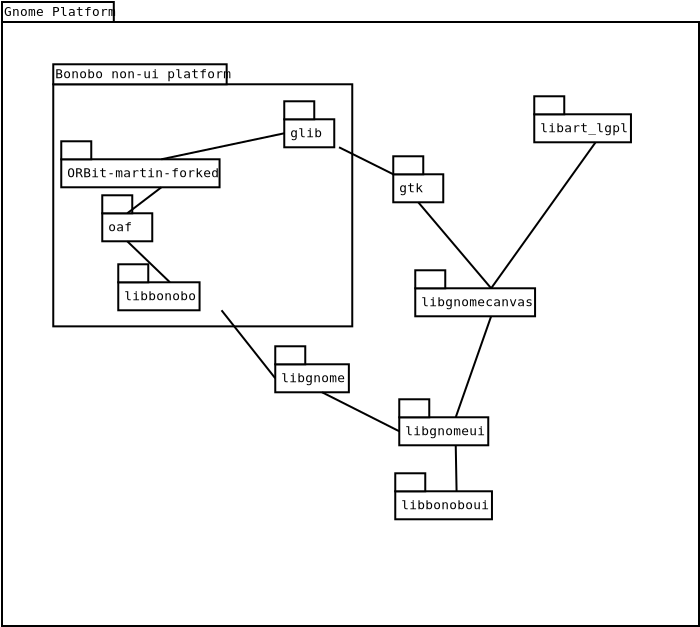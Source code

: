 <?xml version="1.0"?>
<diagram xmlns:dia="http://www.lysator.liu.se/~alla/dia/">
  <diagramdata>
    <attribute name="background">
      <color val="#ffffff"/>
    </attribute>
    <attribute name="paper">
      <composite type="paper">
        <attribute name="name">
          <string>#A4#</string>
        </attribute>
        <attribute name="tmargin">
          <real val="2.82"/>
        </attribute>
        <attribute name="bmargin">
          <real val="2.82"/>
        </attribute>
        <attribute name="lmargin">
          <real val="2.82"/>
        </attribute>
        <attribute name="rmargin">
          <real val="2.82"/>
        </attribute>
        <attribute name="is_portrait">
          <boolean val="true"/>
        </attribute>
        <attribute name="scaling">
          <real val="1"/>
        </attribute>
        <attribute name="fitto">
          <boolean val="false"/>
        </attribute>
      </composite>
    </attribute>
    <attribute name="grid">
      <composite type="grid">
        <attribute name="width_x">
          <real val="1"/>
        </attribute>
        <attribute name="width_y">
          <real val="1"/>
        </attribute>
        <attribute name="visible_x">
          <int val="1"/>
        </attribute>
        <attribute name="visible_y">
          <int val="1"/>
        </attribute>
      </composite>
    </attribute>
    <attribute name="guides">
      <composite type="guides">
        <attribute name="hguides"/>
        <attribute name="vguides"/>
      </composite>
    </attribute>
  </diagramdata>
  <layer name="Background" visible="true">
    <object type="UML - LargePackage" version="0" id="O0">
      <attribute name="obj_pos">
        <point val="-2.313,-1.264"/>
      </attribute>
      <attribute name="obj_bb">
        <rectangle val="-2.363,-3.114;32.587,28.986"/>
      </attribute>
      <attribute name="elem_corner">
        <point val="-2.313,-1.264"/>
      </attribute>
      <attribute name="elem_width">
        <real val="34.85"/>
      </attribute>
      <attribute name="elem_height">
        <real val="30.2"/>
      </attribute>
      <attribute name="name">
        <string>#Gnome Platform#</string>
      </attribute>
      <attribute name="stereotype">
        <string/>
      </attribute>
    </object>
    <object type="UML - LargePackage" version="0" id="O1">
      <attribute name="obj_pos">
        <point val="0.25,1.85"/>
      </attribute>
      <attribute name="obj_bb">
        <rectangle val="0.2,4.163e-17;15.25,14.004"/>
      </attribute>
      <attribute name="elem_corner">
        <point val="0.25,1.85"/>
      </attribute>
      <attribute name="elem_width">
        <real val="14.95"/>
      </attribute>
      <attribute name="elem_height">
        <real val="12.104"/>
      </attribute>
      <attribute name="name">
        <string>#Bonobo non-ui platform#</string>
      </attribute>
      <attribute name="stereotype">
        <string/>
      </attribute>
    </object>
    <object type="UML - SmallPackage" version="0" id="O2">
      <attribute name="obj_pos">
        <point val="11.8,3.6"/>
      </attribute>
      <attribute name="obj_bb">
        <rectangle val="11.75,2.65;14.589,5.05"/>
      </attribute>
      <attribute name="elem_corner">
        <point val="11.8,3.6"/>
      </attribute>
      <attribute name="elem_width">
        <real val="2.739"/>
      </attribute>
      <attribute name="elem_height">
        <real val="1.4"/>
      </attribute>
      <attribute name="text">
        <composite type="text">
          <attribute name="string">
            <string>#glib#</string>
          </attribute>
          <attribute name="font">
            <font name="Courier"/>
          </attribute>
          <attribute name="height">
            <real val="0.8"/>
          </attribute>
          <attribute name="pos">
            <point val="12.1,4.495"/>
          </attribute>
          <attribute name="color">
            <color val="#000000"/>
          </attribute>
          <attribute name="alignment">
            <enum val="0"/>
          </attribute>
        </composite>
      </attribute>
    </object>
    <object type="UML - SmallPackage" version="0" id="O3">
      <attribute name="obj_pos">
        <point val="17.25,6.35"/>
      </attribute>
      <attribute name="obj_bb">
        <rectangle val="17.2,5.4;19.8,7.8"/>
      </attribute>
      <attribute name="elem_corner">
        <point val="17.25,6.35"/>
      </attribute>
      <attribute name="elem_width">
        <real val="2.5"/>
      </attribute>
      <attribute name="elem_height">
        <real val="1.4"/>
      </attribute>
      <attribute name="text">
        <composite type="text">
          <attribute name="string">
            <string>#gtk#</string>
          </attribute>
          <attribute name="font">
            <font name="Courier"/>
          </attribute>
          <attribute name="height">
            <real val="0.8"/>
          </attribute>
          <attribute name="pos">
            <point val="17.55,7.245"/>
          </attribute>
          <attribute name="color">
            <color val="#000000"/>
          </attribute>
          <attribute name="alignment">
            <enum val="0"/>
          </attribute>
        </composite>
      </attribute>
    </object>
    <object type="UML - SmallPackage" version="0" id="O4">
      <attribute name="obj_pos">
        <point val="3.5,11.75"/>
      </attribute>
      <attribute name="obj_bb">
        <rectangle val="3.45,10.8;8.713,13.2"/>
      </attribute>
      <attribute name="elem_corner">
        <point val="3.5,11.75"/>
      </attribute>
      <attribute name="elem_width">
        <real val="5.163"/>
      </attribute>
      <attribute name="elem_height">
        <real val="1.4"/>
      </attribute>
      <attribute name="text">
        <composite type="text">
          <attribute name="string">
            <string>#libbonobo#</string>
          </attribute>
          <attribute name="font">
            <font name="Courier"/>
          </attribute>
          <attribute name="height">
            <real val="0.8"/>
          </attribute>
          <attribute name="pos">
            <point val="3.8,12.645"/>
          </attribute>
          <attribute name="color">
            <color val="#000000"/>
          </attribute>
          <attribute name="alignment">
            <enum val="0"/>
          </attribute>
        </composite>
      </attribute>
    </object>
    <object type="UML - SmallPackage" version="0" id="O5">
      <attribute name="obj_pos">
        <point val="24.3,3.35"/>
      </attribute>
      <attribute name="obj_bb">
        <rectangle val="24.25,2.4;30.483,4.8"/>
      </attribute>
      <attribute name="elem_corner">
        <point val="24.3,3.35"/>
      </attribute>
      <attribute name="elem_width">
        <real val="6.133"/>
      </attribute>
      <attribute name="elem_height">
        <real val="1.4"/>
      </attribute>
      <attribute name="text">
        <composite type="text">
          <attribute name="string">
            <string>#libart_lgpl#</string>
          </attribute>
          <attribute name="font">
            <font name="Courier"/>
          </attribute>
          <attribute name="height">
            <real val="0.8"/>
          </attribute>
          <attribute name="pos">
            <point val="24.6,4.245"/>
          </attribute>
          <attribute name="color">
            <color val="#000000"/>
          </attribute>
          <attribute name="alignment">
            <enum val="0"/>
          </attribute>
        </composite>
      </attribute>
    </object>
    <object type="UML - SmallPackage" version="0" id="O6">
      <attribute name="obj_pos">
        <point val="17.35,22.2"/>
      </attribute>
      <attribute name="obj_bb">
        <rectangle val="17.3,21.25;23.533,23.65"/>
      </attribute>
      <attribute name="elem_corner">
        <point val="17.35,22.2"/>
      </attribute>
      <attribute name="elem_width">
        <real val="6.133"/>
      </attribute>
      <attribute name="elem_height">
        <real val="1.4"/>
      </attribute>
      <attribute name="text">
        <composite type="text">
          <attribute name="string">
            <string>#libbonoboui#</string>
          </attribute>
          <attribute name="font">
            <font name="Courier"/>
          </attribute>
          <attribute name="height">
            <real val="0.8"/>
          </attribute>
          <attribute name="pos">
            <point val="17.65,23.095"/>
          </attribute>
          <attribute name="color">
            <color val="#000000"/>
          </attribute>
          <attribute name="alignment">
            <enum val="0"/>
          </attribute>
        </composite>
      </attribute>
    </object>
    <object type="UML - SmallPackage" version="0" id="O7">
      <attribute name="obj_pos">
        <point val="0.65,5.6"/>
      </attribute>
      <attribute name="obj_bb">
        <rectangle val="0.6,4.65;10.711,7.05"/>
      </attribute>
      <attribute name="elem_corner">
        <point val="0.65,5.6"/>
      </attribute>
      <attribute name="elem_width">
        <real val="10.011"/>
      </attribute>
      <attribute name="elem_height">
        <real val="1.4"/>
      </attribute>
      <attribute name="text">
        <composite type="text">
          <attribute name="string">
            <string>#ORBit-martin-forked#</string>
          </attribute>
          <attribute name="font">
            <font name="Courier"/>
          </attribute>
          <attribute name="height">
            <real val="0.8"/>
          </attribute>
          <attribute name="pos">
            <point val="0.95,6.495"/>
          </attribute>
          <attribute name="color">
            <color val="#000000"/>
          </attribute>
          <attribute name="alignment">
            <enum val="0"/>
          </attribute>
        </composite>
      </attribute>
    </object>
    <object type="UML - SmallPackage" version="0" id="O8">
      <attribute name="obj_pos">
        <point val="2.7,8.3"/>
      </attribute>
      <attribute name="obj_bb">
        <rectangle val="2.65,7.35;5.25,9.75"/>
      </attribute>
      <attribute name="elem_corner">
        <point val="2.7,8.3"/>
      </attribute>
      <attribute name="elem_width">
        <real val="2.5"/>
      </attribute>
      <attribute name="elem_height">
        <real val="1.4"/>
      </attribute>
      <attribute name="text">
        <composite type="text">
          <attribute name="string">
            <string>#oaf#</string>
          </attribute>
          <attribute name="font">
            <font name="Courier"/>
          </attribute>
          <attribute name="height">
            <real val="0.8"/>
          </attribute>
          <attribute name="pos">
            <point val="3,9.195"/>
          </attribute>
          <attribute name="color">
            <color val="#000000"/>
          </attribute>
          <attribute name="alignment">
            <enum val="0"/>
          </attribute>
        </composite>
      </attribute>
    </object>
    <object type="UML - SmallPackage" version="0" id="O9">
      <attribute name="obj_pos">
        <point val="11.35,15.85"/>
      </attribute>
      <attribute name="obj_bb">
        <rectangle val="11.3,14.9;16.078,17.3"/>
      </attribute>
      <attribute name="elem_corner">
        <point val="11.35,15.85"/>
      </attribute>
      <attribute name="elem_width">
        <real val="4.678"/>
      </attribute>
      <attribute name="elem_height">
        <real val="1.4"/>
      </attribute>
      <attribute name="text">
        <composite type="text">
          <attribute name="string">
            <string>#libgnome#</string>
          </attribute>
          <attribute name="font">
            <font name="Courier"/>
          </attribute>
          <attribute name="height">
            <real val="0.8"/>
          </attribute>
          <attribute name="pos">
            <point val="11.65,16.745"/>
          </attribute>
          <attribute name="color">
            <color val="#000000"/>
          </attribute>
          <attribute name="alignment">
            <enum val="0"/>
          </attribute>
        </composite>
      </attribute>
    </object>
    <object type="UML - SmallPackage" version="0" id="O10">
      <attribute name="obj_pos">
        <point val="17.55,18.5"/>
      </attribute>
      <attribute name="obj_bb">
        <rectangle val="17.5,17.55;23.248,19.95"/>
      </attribute>
      <attribute name="elem_corner">
        <point val="17.55,18.5"/>
      </attribute>
      <attribute name="elem_width">
        <real val="5.648"/>
      </attribute>
      <attribute name="elem_height">
        <real val="1.4"/>
      </attribute>
      <attribute name="text">
        <composite type="text">
          <attribute name="string">
            <string>#libgnomeui#</string>
          </attribute>
          <attribute name="font">
            <font name="Courier"/>
          </attribute>
          <attribute name="height">
            <real val="0.8"/>
          </attribute>
          <attribute name="pos">
            <point val="17.85,19.395"/>
          </attribute>
          <attribute name="color">
            <color val="#000000"/>
          </attribute>
          <attribute name="alignment">
            <enum val="0"/>
          </attribute>
        </composite>
      </attribute>
    </object>
    <object type="UML - SmallPackage" version="0" id="O11">
      <attribute name="obj_pos">
        <point val="18.35,12.05"/>
      </attribute>
      <attribute name="obj_bb">
        <rectangle val="18.3,11.1;25.987,13.5"/>
      </attribute>
      <attribute name="elem_corner">
        <point val="18.35,12.05"/>
      </attribute>
      <attribute name="elem_width">
        <real val="7.587"/>
      </attribute>
      <attribute name="elem_height">
        <real val="1.4"/>
      </attribute>
      <attribute name="text">
        <composite type="text">
          <attribute name="string">
            <string>#libgnomecanvas#</string>
          </attribute>
          <attribute name="font">
            <font name="Courier"/>
          </attribute>
          <attribute name="height">
            <real val="0.8"/>
          </attribute>
          <attribute name="pos">
            <point val="18.65,12.945"/>
          </attribute>
          <attribute name="color">
            <color val="#000000"/>
          </attribute>
          <attribute name="alignment">
            <enum val="0"/>
          </attribute>
        </composite>
      </attribute>
    </object>
    <object type="Standard - Line" version="0" id="O12">
      <attribute name="obj_pos">
        <point val="11.8,4.3"/>
      </attribute>
      <attribute name="obj_bb">
        <rectangle val="5.606,4.25;11.85,5.65"/>
      </attribute>
      <attribute name="conn_endpoints">
        <point val="11.8,4.3"/>
        <point val="5.656,5.6"/>
      </attribute>
      <attribute name="numcp">
        <int val="1"/>
      </attribute>
      <connections>
        <connection handle="0" to="O2" connection="3"/>
        <connection handle="1" to="O7" connection="1"/>
      </connections>
    </object>
    <object type="Standard - Line" version="0" id="O13">
      <attribute name="obj_pos">
        <point val="14.539,5"/>
      </attribute>
      <attribute name="obj_bb">
        <rectangle val="14.489,4.95;17.3,6.4"/>
      </attribute>
      <attribute name="conn_endpoints">
        <point val="14.539,5"/>
        <point val="17.25,6.35"/>
      </attribute>
      <attribute name="numcp">
        <int val="1"/>
      </attribute>
      <connections>
        <connection handle="0" to="O2" connection="7"/>
        <connection handle="1" to="O3" connection="0"/>
      </connections>
    </object>
    <object type="Standard - Line" version="0" id="O14">
      <attribute name="obj_pos">
        <point val="5.656,7"/>
      </attribute>
      <attribute name="obj_bb">
        <rectangle val="3.9,6.95;5.706,8.35"/>
      </attribute>
      <attribute name="conn_endpoints">
        <point val="5.656,7"/>
        <point val="3.95,8.3"/>
      </attribute>
      <attribute name="numcp">
        <int val="1"/>
      </attribute>
      <connections>
        <connection handle="0" to="O7" connection="6"/>
        <connection handle="1" to="O8" connection="1"/>
      </connections>
    </object>
    <object type="Standard - Line" version="0" id="O15">
      <attribute name="obj_pos">
        <point val="3.95,9.7"/>
      </attribute>
      <attribute name="obj_bb">
        <rectangle val="3.9,9.65;6.132,11.8"/>
      </attribute>
      <attribute name="conn_endpoints">
        <point val="3.95,9.7"/>
        <point val="6.082,11.75"/>
      </attribute>
      <attribute name="numcp">
        <int val="1"/>
      </attribute>
      <connections>
        <connection handle="0" to="O8" connection="6"/>
        <connection handle="1" to="O4" connection="1"/>
      </connections>
    </object>
    <object type="Standard - Line" version="0" id="O16">
      <attribute name="obj_pos">
        <point val="8.663,13.15"/>
      </attribute>
      <attribute name="obj_bb">
        <rectangle val="8.613,13.1;11.4,16.6"/>
      </attribute>
      <attribute name="conn_endpoints">
        <point val="8.663,13.15"/>
        <point val="11.35,16.55"/>
      </attribute>
      <attribute name="numcp">
        <int val="1"/>
      </attribute>
      <connections>
        <connection handle="0" to="O4" connection="7"/>
        <connection handle="1" to="O9" connection="3"/>
      </connections>
    </object>
    <object type="Standard - Line" version="0" id="O17">
      <attribute name="obj_pos">
        <point val="27.366,4.75"/>
      </attribute>
      <attribute name="obj_bb">
        <rectangle val="22.094,4.7;27.416,12.1"/>
      </attribute>
      <attribute name="conn_endpoints">
        <point val="27.366,4.75"/>
        <point val="22.144,12.05"/>
      </attribute>
      <attribute name="numcp">
        <int val="1"/>
      </attribute>
      <connections>
        <connection handle="0" to="O5" connection="6"/>
        <connection handle="1" to="O11" connection="1"/>
      </connections>
    </object>
    <object type="Standard - Line" version="0" id="O18">
      <attribute name="obj_pos">
        <point val="13.689,17.25"/>
      </attribute>
      <attribute name="obj_bb">
        <rectangle val="13.639,17.2;17.6,19.25"/>
      </attribute>
      <attribute name="conn_endpoints">
        <point val="13.689,17.25"/>
        <point val="17.55,19.2"/>
      </attribute>
      <attribute name="numcp">
        <int val="1"/>
      </attribute>
      <connections>
        <connection handle="0" to="O9" connection="6"/>
        <connection handle="1" to="O10" connection="3"/>
      </connections>
    </object>
    <object type="Standard - Line" version="0" id="O19">
      <attribute name="obj_pos">
        <point val="22.144,13.45"/>
      </attribute>
      <attribute name="obj_bb">
        <rectangle val="20.324,13.4;22.194,18.55"/>
      </attribute>
      <attribute name="conn_endpoints">
        <point val="22.144,13.45"/>
        <point val="20.374,18.5"/>
      </attribute>
      <attribute name="numcp">
        <int val="1"/>
      </attribute>
      <connections>
        <connection handle="0" to="O11" connection="6"/>
        <connection handle="1" to="O10" connection="1"/>
      </connections>
    </object>
    <object type="Standard - Line" version="0" id="O20">
      <attribute name="obj_pos">
        <point val="20.374,19.9"/>
      </attribute>
      <attribute name="obj_bb">
        <rectangle val="20.324,19.85;20.466,22.25"/>
      </attribute>
      <attribute name="conn_endpoints">
        <point val="20.374,19.9"/>
        <point val="20.416,22.2"/>
      </attribute>
      <attribute name="numcp">
        <int val="1"/>
      </attribute>
      <connections>
        <connection handle="0" to="O10" connection="6"/>
        <connection handle="1" to="O6" connection="1"/>
      </connections>
    </object>
    <object type="Standard - Line" version="0" id="O21">
      <attribute name="obj_pos">
        <point val="18.5,7.75"/>
      </attribute>
      <attribute name="obj_bb">
        <rectangle val="18.45,7.7;22.194,12.1"/>
      </attribute>
      <attribute name="conn_endpoints">
        <point val="18.5,7.75"/>
        <point val="22.144,12.05"/>
      </attribute>
      <attribute name="numcp">
        <int val="1"/>
      </attribute>
      <connections>
        <connection handle="0" to="O3" connection="6"/>
        <connection handle="1" to="O11" connection="1"/>
      </connections>
    </object>
  </layer>
</diagram>
